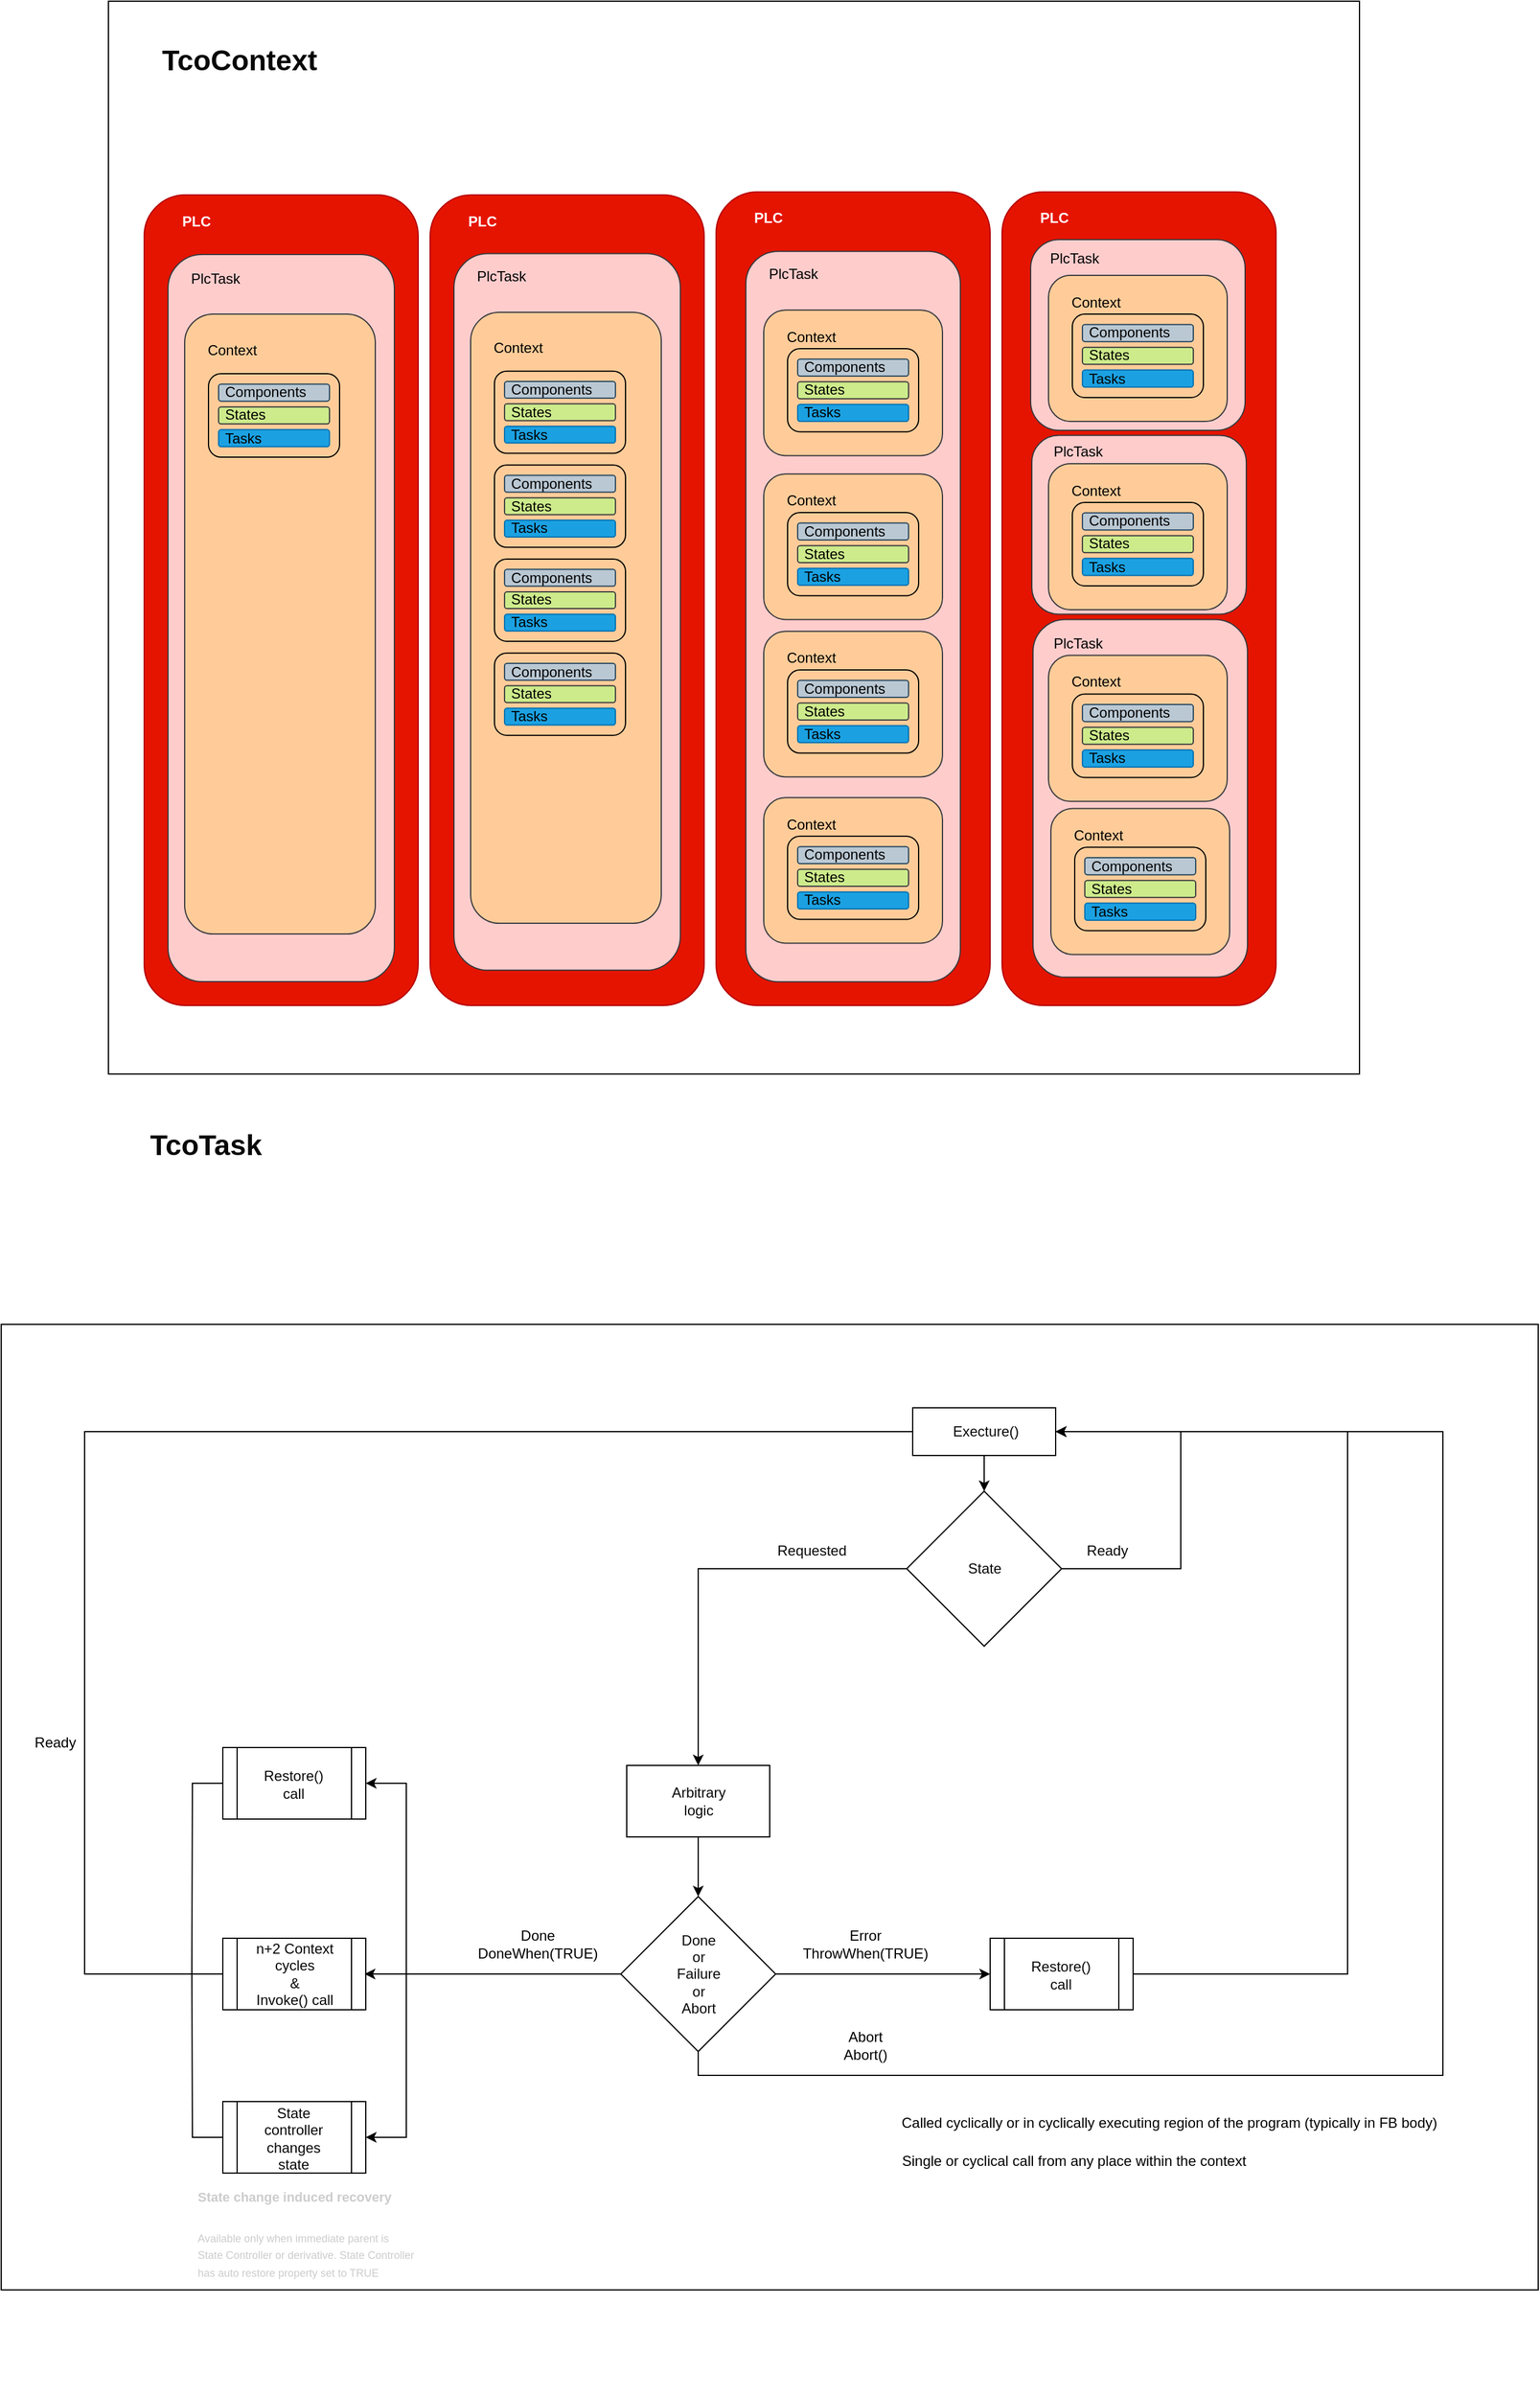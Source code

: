 <mxfile version="14.6.1" type="device"><diagram id="On3FJbs7Vk8zu93cGDRu" name="Page-1"><mxGraphModel dx="2946" dy="2650" grid="1" gridSize="10" guides="1" tooltips="1" connect="1" arrows="1" fold="1" page="1" pageScale="1" pageWidth="850" pageHeight="1100" math="0" shadow="0"><root><mxCell id="0"/><mxCell id="1" parent="0"/><mxCell id="mFK5kAWG5zFWj2BnV8L0-249" value="" style="rounded=0;whiteSpace=wrap;html=1;fontColor=#FFFFFF;fillColor=#FFFFFF;" vertex="1" parent="1"><mxGeometry x="50" y="1030" width="1290" height="810" as="geometry"/></mxCell><mxCell id="mFK5kAWG5zFWj2BnV8L0-245" style="edgeStyle=orthogonalEdgeStyle;rounded=0;orthogonalLoop=1;jettySize=auto;html=1;fontColor=#FFFFFF;endArrow=none;endFill=0;entryX=0;entryY=0.5;entryDx=0;entryDy=0;" edge="1" parent="1" source="mFK5kAWG5zFWj2BnV8L0-229" target="mFK5kAWG5zFWj2BnV8L0-168"><mxGeometry relative="1" as="geometry"><mxPoint x="790" y="1110" as="targetPoint"/><Array as="points"><mxPoint x="120" y="1575"/><mxPoint x="120" y="1120"/></Array></mxGeometry></mxCell><mxCell id="mFK5kAWG5zFWj2BnV8L0-229" value="" style="shape=process;whiteSpace=wrap;html=1;backgroundOutline=1;fontColor=#FFFFFF;fillColor=none;" vertex="1" parent="1"><mxGeometry x="236" y="1545" width="120" height="60" as="geometry"/></mxCell><mxCell id="mFK5kAWG5zFWj2BnV8L0-247" style="edgeStyle=orthogonalEdgeStyle;rounded=0;orthogonalLoop=1;jettySize=auto;html=1;fontColor=#FFFFFF;endArrow=none;endFill=0;" edge="1" parent="1" source="mFK5kAWG5zFWj2BnV8L0-228"><mxGeometry relative="1" as="geometry"><mxPoint x="210" y="1570" as="targetPoint"/></mxGeometry></mxCell><mxCell id="mFK5kAWG5zFWj2BnV8L0-228" value="" style="shape=process;whiteSpace=wrap;html=1;backgroundOutline=1;fontColor=#FFFFFF;fillColor=none;" vertex="1" parent="1"><mxGeometry x="236" y="1385" width="120" height="60" as="geometry"/></mxCell><mxCell id="mFK5kAWG5zFWj2BnV8L0-168" value="" style="rounded=0;whiteSpace=wrap;html=1;fontColor=#FFFFFF;fillColor=none;" vertex="1" parent="1"><mxGeometry x="815" y="1100" width="120" height="40" as="geometry"/></mxCell><mxCell id="mFK5kAWG5zFWj2BnV8L0-161" value="" style="rounded=0;whiteSpace=wrap;html=1;fontColor=#FFFFFF;fillColor=none;" vertex="1" parent="1"><mxGeometry x="140" y="-80" width="1050" height="900" as="geometry"/></mxCell><mxCell id="mFK5kAWG5zFWj2BnV8L0-2" value="" style="group" vertex="1" connectable="0" parent="1"><mxGeometry x="890" y="80" width="230" height="682.5" as="geometry"/></mxCell><mxCell id="D8ks2Ty2xCwn7g3cd-Uq-300" value="" style="rounded=1;whiteSpace=wrap;html=1;fillColor=#e51400;strokeColor=#B20000;fontColor=#ffffff;glass=0;shadow=0;sketch=0;" parent="mFK5kAWG5zFWj2BnV8L0-2" vertex="1"><mxGeometry width="230" height="682.5" as="geometry"/></mxCell><mxCell id="D8ks2Ty2xCwn7g3cd-Uq-302" value="PLC" style="text;html=1;align=center;verticalAlign=middle;whiteSpace=wrap;rounded=0;fontStyle=1;fontColor=#FFFFFF;" parent="mFK5kAWG5zFWj2BnV8L0-2" vertex="1"><mxGeometry x="24" y="12.454" width="40" height="19.927" as="geometry"/></mxCell><mxCell id="D8ks2Ty2xCwn7g3cd-Uq-236" value="" style="rounded=1;whiteSpace=wrap;html=1;fillColor=#ffcccc;strokeColor=#36393d;" parent="1" vertex="1"><mxGeometry x="914" y="120" width="180" height="160" as="geometry"/></mxCell><mxCell id="D8ks2Ty2xCwn7g3cd-Uq-199" value="" style="group" parent="1" vertex="1" connectable="0"><mxGeometry x="929" y="150" width="150" height="122.5" as="geometry"/></mxCell><mxCell id="D8ks2Ty2xCwn7g3cd-Uq-135" value="" style="rounded=1;whiteSpace=wrap;html=1;fillColor=#ffcc99;strokeColor=#36393d;" parent="D8ks2Ty2xCwn7g3cd-Uq-199" vertex="1"><mxGeometry width="150" height="122.5" as="geometry"/></mxCell><mxCell id="D8ks2Ty2xCwn7g3cd-Uq-136" value="Context" style="text;html=1;strokeColor=none;fillColor=none;align=center;verticalAlign=middle;whiteSpace=wrap;rounded=0;" parent="D8ks2Ty2xCwn7g3cd-Uq-199" vertex="1"><mxGeometry x="20" y="12.5" width="40" height="20" as="geometry"/></mxCell><mxCell id="D8ks2Ty2xCwn7g3cd-Uq-165" value="" style="group" parent="D8ks2Ty2xCwn7g3cd-Uq-199" vertex="1" connectable="0"><mxGeometry x="20" y="32.5" width="110" height="70" as="geometry"/></mxCell><mxCell id="D8ks2Ty2xCwn7g3cd-Uq-166" value="" style="group" parent="D8ks2Ty2xCwn7g3cd-Uq-165" vertex="1" connectable="0"><mxGeometry x="8.462" y="8.75" width="93.077" height="52.5" as="geometry"/></mxCell><mxCell id="D8ks2Ty2xCwn7g3cd-Uq-167" value="" style="rounded=1;whiteSpace=wrap;html=1;fillColor=#bac8d3;strokeColor=#23445d;" parent="D8ks2Ty2xCwn7g3cd-Uq-166" vertex="1"><mxGeometry width="93.077" height="14.318" as="geometry"/></mxCell><mxCell id="D8ks2Ty2xCwn7g3cd-Uq-168" value="" style="rounded=1;whiteSpace=wrap;html=1;fillColor=#cdeb8b;strokeColor=#36393d;" parent="D8ks2Ty2xCwn7g3cd-Uq-166" vertex="1"><mxGeometry y="19.091" width="93.077" height="14.318" as="geometry"/></mxCell><mxCell id="D8ks2Ty2xCwn7g3cd-Uq-169" value="States" style="text;html=1;strokeColor=none;fillColor=none;align=left;verticalAlign=middle;whiteSpace=wrap;rounded=0;" parent="D8ks2Ty2xCwn7g3cd-Uq-166" vertex="1"><mxGeometry x="3.723" y="21.477" width="14.892" height="9.545" as="geometry"/></mxCell><mxCell id="D8ks2Ty2xCwn7g3cd-Uq-170" value="" style="rounded=1;whiteSpace=wrap;html=1;fillColor=#1ba1e2;strokeColor=#006EAF;fontColor=#ffffff;" parent="D8ks2Ty2xCwn7g3cd-Uq-166" vertex="1"><mxGeometry y="38.182" width="93.077" height="14.318" as="geometry"/></mxCell><mxCell id="D8ks2Ty2xCwn7g3cd-Uq-171" value="Tasks" style="text;html=1;strokeColor=none;fillColor=none;align=left;verticalAlign=middle;whiteSpace=wrap;rounded=0;" parent="D8ks2Ty2xCwn7g3cd-Uq-166" vertex="1"><mxGeometry x="3.723" y="40.568" width="14.892" height="9.545" as="geometry"/></mxCell><mxCell id="D8ks2Ty2xCwn7g3cd-Uq-172" value="Components" style="text;html=1;strokeColor=none;fillColor=none;align=left;verticalAlign=middle;whiteSpace=wrap;rounded=0;" parent="D8ks2Ty2xCwn7g3cd-Uq-166" vertex="1"><mxGeometry x="3.723" y="2.386" width="33.508" height="9.545" as="geometry"/></mxCell><mxCell id="D8ks2Ty2xCwn7g3cd-Uq-173" value="" style="rounded=1;whiteSpace=wrap;html=1;fillColor=none;" parent="D8ks2Ty2xCwn7g3cd-Uq-165" vertex="1"><mxGeometry width="110" height="70" as="geometry"/></mxCell><mxCell id="D8ks2Ty2xCwn7g3cd-Uq-249" value="PlcTask" style="text;html=1;align=center;verticalAlign=middle;whiteSpace=wrap;rounded=0;" parent="1" vertex="1"><mxGeometry x="931" y="125.5" width="40" height="20" as="geometry"/></mxCell><mxCell id="D8ks2Ty2xCwn7g3cd-Uq-250" value="" style="rounded=1;whiteSpace=wrap;html=1;fillColor=#ffcccc;strokeColor=#36393d;" parent="1" vertex="1"><mxGeometry x="915" y="284.25" width="180" height="150" as="geometry"/></mxCell><mxCell id="D8ks2Ty2xCwn7g3cd-Uq-251" value="" style="group" parent="1" vertex="1" connectable="0"><mxGeometry x="929" y="308" width="150" height="122.5" as="geometry"/></mxCell><mxCell id="D8ks2Ty2xCwn7g3cd-Uq-252" value="" style="rounded=1;whiteSpace=wrap;html=1;fillColor=#ffcc99;strokeColor=#36393d;" parent="D8ks2Ty2xCwn7g3cd-Uq-251" vertex="1"><mxGeometry width="150" height="122.5" as="geometry"/></mxCell><mxCell id="D8ks2Ty2xCwn7g3cd-Uq-253" value="Context" style="text;html=1;strokeColor=none;fillColor=none;align=center;verticalAlign=middle;whiteSpace=wrap;rounded=0;" parent="D8ks2Ty2xCwn7g3cd-Uq-251" vertex="1"><mxGeometry x="20" y="12.5" width="40" height="20" as="geometry"/></mxCell><mxCell id="D8ks2Ty2xCwn7g3cd-Uq-254" value="" style="group" parent="D8ks2Ty2xCwn7g3cd-Uq-251" vertex="1" connectable="0"><mxGeometry x="20" y="32.5" width="110" height="70" as="geometry"/></mxCell><mxCell id="D8ks2Ty2xCwn7g3cd-Uq-255" value="" style="group" parent="D8ks2Ty2xCwn7g3cd-Uq-254" vertex="1" connectable="0"><mxGeometry x="8.462" y="8.75" width="93.077" height="52.5" as="geometry"/></mxCell><mxCell id="D8ks2Ty2xCwn7g3cd-Uq-256" value="" style="rounded=1;whiteSpace=wrap;html=1;fillColor=#bac8d3;strokeColor=#23445d;" parent="D8ks2Ty2xCwn7g3cd-Uq-255" vertex="1"><mxGeometry width="93.077" height="14.318" as="geometry"/></mxCell><mxCell id="D8ks2Ty2xCwn7g3cd-Uq-257" value="" style="rounded=1;whiteSpace=wrap;html=1;fillColor=#cdeb8b;strokeColor=#36393d;" parent="D8ks2Ty2xCwn7g3cd-Uq-255" vertex="1"><mxGeometry y="19.091" width="93.077" height="14.318" as="geometry"/></mxCell><mxCell id="D8ks2Ty2xCwn7g3cd-Uq-258" value="States" style="text;html=1;strokeColor=none;fillColor=none;align=left;verticalAlign=middle;whiteSpace=wrap;rounded=0;" parent="D8ks2Ty2xCwn7g3cd-Uq-255" vertex="1"><mxGeometry x="3.723" y="21.477" width="14.892" height="9.545" as="geometry"/></mxCell><mxCell id="D8ks2Ty2xCwn7g3cd-Uq-259" value="" style="rounded=1;whiteSpace=wrap;html=1;fillColor=#1ba1e2;strokeColor=#006EAF;fontColor=#ffffff;" parent="D8ks2Ty2xCwn7g3cd-Uq-255" vertex="1"><mxGeometry y="38.182" width="93.077" height="14.318" as="geometry"/></mxCell><mxCell id="D8ks2Ty2xCwn7g3cd-Uq-260" value="Tasks" style="text;html=1;strokeColor=none;fillColor=none;align=left;verticalAlign=middle;whiteSpace=wrap;rounded=0;" parent="D8ks2Ty2xCwn7g3cd-Uq-255" vertex="1"><mxGeometry x="3.723" y="40.568" width="14.892" height="9.545" as="geometry"/></mxCell><mxCell id="D8ks2Ty2xCwn7g3cd-Uq-261" value="Components" style="text;html=1;strokeColor=none;fillColor=none;align=left;verticalAlign=middle;whiteSpace=wrap;rounded=0;" parent="D8ks2Ty2xCwn7g3cd-Uq-255" vertex="1"><mxGeometry x="3.723" y="2.386" width="33.508" height="9.545" as="geometry"/></mxCell><mxCell id="D8ks2Ty2xCwn7g3cd-Uq-262" value="" style="rounded=1;whiteSpace=wrap;html=1;fillColor=none;" parent="D8ks2Ty2xCwn7g3cd-Uq-254" vertex="1"><mxGeometry width="110" height="70" as="geometry"/></mxCell><mxCell id="D8ks2Ty2xCwn7g3cd-Uq-263" value="PlcTask" style="text;html=1;align=center;verticalAlign=middle;whiteSpace=wrap;rounded=0;" parent="1" vertex="1"><mxGeometry x="934" y="288" width="40" height="20" as="geometry"/></mxCell><mxCell id="D8ks2Ty2xCwn7g3cd-Uq-264" value="" style="rounded=1;whiteSpace=wrap;html=1;fillColor=#ffcccc;strokeColor=#36393d;" parent="1" vertex="1"><mxGeometry x="916" y="438.75" width="180" height="300" as="geometry"/></mxCell><mxCell id="D8ks2Ty2xCwn7g3cd-Uq-265" value="" style="group" parent="1" vertex="1" connectable="0"><mxGeometry x="929" y="468.75" width="150" height="122.5" as="geometry"/></mxCell><mxCell id="D8ks2Ty2xCwn7g3cd-Uq-266" value="" style="rounded=1;whiteSpace=wrap;html=1;fillColor=#ffcc99;strokeColor=#36393d;" parent="D8ks2Ty2xCwn7g3cd-Uq-265" vertex="1"><mxGeometry width="150" height="122.5" as="geometry"/></mxCell><mxCell id="D8ks2Ty2xCwn7g3cd-Uq-267" value="Context" style="text;html=1;strokeColor=none;fillColor=none;align=center;verticalAlign=middle;whiteSpace=wrap;rounded=0;" parent="D8ks2Ty2xCwn7g3cd-Uq-265" vertex="1"><mxGeometry x="20" y="12.5" width="40" height="20" as="geometry"/></mxCell><mxCell id="D8ks2Ty2xCwn7g3cd-Uq-268" value="" style="group" parent="D8ks2Ty2xCwn7g3cd-Uq-265" vertex="1" connectable="0"><mxGeometry x="20" y="32.5" width="110" height="70" as="geometry"/></mxCell><mxCell id="D8ks2Ty2xCwn7g3cd-Uq-269" value="" style="group" parent="D8ks2Ty2xCwn7g3cd-Uq-268" vertex="1" connectable="0"><mxGeometry x="8.462" y="8.75" width="93.077" height="52.5" as="geometry"/></mxCell><mxCell id="D8ks2Ty2xCwn7g3cd-Uq-270" value="" style="rounded=1;whiteSpace=wrap;html=1;fillColor=#bac8d3;strokeColor=#23445d;" parent="D8ks2Ty2xCwn7g3cd-Uq-269" vertex="1"><mxGeometry width="93.077" height="14.318" as="geometry"/></mxCell><mxCell id="D8ks2Ty2xCwn7g3cd-Uq-271" value="" style="rounded=1;whiteSpace=wrap;html=1;fillColor=#cdeb8b;strokeColor=#36393d;" parent="D8ks2Ty2xCwn7g3cd-Uq-269" vertex="1"><mxGeometry y="19.091" width="93.077" height="14.318" as="geometry"/></mxCell><mxCell id="D8ks2Ty2xCwn7g3cd-Uq-272" value="States" style="text;html=1;strokeColor=none;fillColor=none;align=left;verticalAlign=middle;whiteSpace=wrap;rounded=0;" parent="D8ks2Ty2xCwn7g3cd-Uq-269" vertex="1"><mxGeometry x="3.723" y="21.477" width="14.892" height="9.545" as="geometry"/></mxCell><mxCell id="D8ks2Ty2xCwn7g3cd-Uq-273" value="" style="rounded=1;whiteSpace=wrap;html=1;fillColor=#1ba1e2;strokeColor=#006EAF;fontColor=#ffffff;" parent="D8ks2Ty2xCwn7g3cd-Uq-269" vertex="1"><mxGeometry y="38.182" width="93.077" height="14.318" as="geometry"/></mxCell><mxCell id="D8ks2Ty2xCwn7g3cd-Uq-274" value="Tasks" style="text;html=1;strokeColor=none;fillColor=none;align=left;verticalAlign=middle;whiteSpace=wrap;rounded=0;" parent="D8ks2Ty2xCwn7g3cd-Uq-269" vertex="1"><mxGeometry x="3.723" y="40.568" width="14.892" height="9.545" as="geometry"/></mxCell><mxCell id="D8ks2Ty2xCwn7g3cd-Uq-275" value="Components" style="text;html=1;strokeColor=none;fillColor=none;align=left;verticalAlign=middle;whiteSpace=wrap;rounded=0;" parent="D8ks2Ty2xCwn7g3cd-Uq-269" vertex="1"><mxGeometry x="3.723" y="2.386" width="33.508" height="9.545" as="geometry"/></mxCell><mxCell id="D8ks2Ty2xCwn7g3cd-Uq-276" value="" style="rounded=1;whiteSpace=wrap;html=1;fillColor=none;" parent="D8ks2Ty2xCwn7g3cd-Uq-268" vertex="1"><mxGeometry width="110" height="70" as="geometry"/></mxCell><mxCell id="D8ks2Ty2xCwn7g3cd-Uq-277" value="PlcTask" style="text;html=1;align=center;verticalAlign=middle;whiteSpace=wrap;rounded=0;" parent="1" vertex="1"><mxGeometry x="934" y="448.75" width="40" height="20" as="geometry"/></mxCell><mxCell id="D8ks2Ty2xCwn7g3cd-Uq-278" value="" style="group" parent="1" vertex="1" connectable="0"><mxGeometry x="931" y="597.25" width="150" height="122.5" as="geometry"/></mxCell><mxCell id="D8ks2Ty2xCwn7g3cd-Uq-279" value="" style="rounded=1;whiteSpace=wrap;html=1;fillColor=#ffcc99;strokeColor=#36393d;" parent="D8ks2Ty2xCwn7g3cd-Uq-278" vertex="1"><mxGeometry width="150" height="122.5" as="geometry"/></mxCell><mxCell id="D8ks2Ty2xCwn7g3cd-Uq-280" value="Context" style="text;html=1;strokeColor=none;fillColor=none;align=center;verticalAlign=middle;whiteSpace=wrap;rounded=0;" parent="D8ks2Ty2xCwn7g3cd-Uq-278" vertex="1"><mxGeometry x="20" y="12.5" width="40" height="20" as="geometry"/></mxCell><mxCell id="D8ks2Ty2xCwn7g3cd-Uq-281" value="" style="group" parent="D8ks2Ty2xCwn7g3cd-Uq-278" vertex="1" connectable="0"><mxGeometry x="20" y="32.5" width="110" height="70" as="geometry"/></mxCell><mxCell id="D8ks2Ty2xCwn7g3cd-Uq-282" value="" style="group" parent="D8ks2Ty2xCwn7g3cd-Uq-281" vertex="1" connectable="0"><mxGeometry x="8.462" y="8.75" width="93.077" height="52.5" as="geometry"/></mxCell><mxCell id="D8ks2Ty2xCwn7g3cd-Uq-283" value="" style="rounded=1;whiteSpace=wrap;html=1;fillColor=#bac8d3;strokeColor=#23445d;" parent="D8ks2Ty2xCwn7g3cd-Uq-282" vertex="1"><mxGeometry width="93.077" height="14.318" as="geometry"/></mxCell><mxCell id="D8ks2Ty2xCwn7g3cd-Uq-284" value="" style="rounded=1;whiteSpace=wrap;html=1;fillColor=#cdeb8b;strokeColor=#36393d;" parent="D8ks2Ty2xCwn7g3cd-Uq-282" vertex="1"><mxGeometry y="19.091" width="93.077" height="14.318" as="geometry"/></mxCell><mxCell id="D8ks2Ty2xCwn7g3cd-Uq-285" value="States" style="text;html=1;strokeColor=none;fillColor=none;align=left;verticalAlign=middle;whiteSpace=wrap;rounded=0;" parent="D8ks2Ty2xCwn7g3cd-Uq-282" vertex="1"><mxGeometry x="3.723" y="21.477" width="14.892" height="9.545" as="geometry"/></mxCell><mxCell id="D8ks2Ty2xCwn7g3cd-Uq-286" value="" style="rounded=1;whiteSpace=wrap;html=1;fillColor=#1ba1e2;strokeColor=#006EAF;fontColor=#ffffff;" parent="D8ks2Ty2xCwn7g3cd-Uq-282" vertex="1"><mxGeometry y="38.182" width="93.077" height="14.318" as="geometry"/></mxCell><mxCell id="D8ks2Ty2xCwn7g3cd-Uq-287" value="Tasks" style="text;html=1;strokeColor=none;fillColor=none;align=left;verticalAlign=middle;whiteSpace=wrap;rounded=0;" parent="D8ks2Ty2xCwn7g3cd-Uq-282" vertex="1"><mxGeometry x="3.723" y="40.568" width="14.892" height="9.545" as="geometry"/></mxCell><mxCell id="D8ks2Ty2xCwn7g3cd-Uq-288" value="Components" style="text;html=1;strokeColor=none;fillColor=none;align=left;verticalAlign=middle;whiteSpace=wrap;rounded=0;" parent="D8ks2Ty2xCwn7g3cd-Uq-282" vertex="1"><mxGeometry x="3.723" y="2.386" width="33.508" height="9.545" as="geometry"/></mxCell><mxCell id="D8ks2Ty2xCwn7g3cd-Uq-289" value="" style="rounded=1;whiteSpace=wrap;html=1;fillColor=none;" parent="D8ks2Ty2xCwn7g3cd-Uq-281" vertex="1"><mxGeometry width="110" height="70" as="geometry"/></mxCell><mxCell id="mFK5kAWG5zFWj2BnV8L0-4" value="" style="group" vertex="1" connectable="0" parent="1"><mxGeometry x="650" y="80" width="230" height="682.5" as="geometry"/></mxCell><mxCell id="mFK5kAWG5zFWj2BnV8L0-5" value="" style="rounded=1;whiteSpace=wrap;html=1;fillColor=#e51400;strokeColor=#B20000;fontColor=#ffffff;glass=0;shadow=0;sketch=0;" vertex="1" parent="mFK5kAWG5zFWj2BnV8L0-4"><mxGeometry width="230" height="682.5" as="geometry"/></mxCell><mxCell id="mFK5kAWG5zFWj2BnV8L0-6" value="PLC" style="text;html=1;align=center;verticalAlign=middle;whiteSpace=wrap;rounded=0;fontStyle=1;fontColor=#FFFFFF;" vertex="1" parent="mFK5kAWG5zFWj2BnV8L0-4"><mxGeometry x="24" y="12.454" width="40" height="19.927" as="geometry"/></mxCell><mxCell id="D8ks2Ty2xCwn7g3cd-Uq-134" value="" style="rounded=1;whiteSpace=wrap;html=1;fillColor=#ffcccc;strokeColor=#36393d;" parent="mFK5kAWG5zFWj2BnV8L0-4" vertex="1"><mxGeometry x="25" y="49.818" width="180" height="612.755" as="geometry"/></mxCell><mxCell id="D8ks2Ty2xCwn7g3cd-Uq-137" value="PlcTask" style="text;html=1;align=center;verticalAlign=middle;whiteSpace=wrap;rounded=0;" parent="mFK5kAWG5zFWj2BnV8L0-4" vertex="1"><mxGeometry x="45" y="59.283" width="40" height="19.927" as="geometry"/></mxCell><mxCell id="D8ks2Ty2xCwn7g3cd-Uq-200" value="" style="group" parent="mFK5kAWG5zFWj2BnV8L0-4" vertex="1" connectable="0"><mxGeometry x="40" y="236.633" width="150" height="122.053" as="geometry"/></mxCell><mxCell id="D8ks2Ty2xCwn7g3cd-Uq-201" value="" style="rounded=1;whiteSpace=wrap;html=1;fillColor=#ffcc99;strokeColor=#36393d;" parent="D8ks2Ty2xCwn7g3cd-Uq-200" vertex="1"><mxGeometry width="150" height="122.053" as="geometry"/></mxCell><mxCell id="D8ks2Ty2xCwn7g3cd-Uq-202" value="Context" style="text;html=1;strokeColor=none;fillColor=none;align=center;verticalAlign=middle;whiteSpace=wrap;rounded=0;" parent="D8ks2Ty2xCwn7g3cd-Uq-200" vertex="1"><mxGeometry x="20" y="12.454" width="40" height="19.927" as="geometry"/></mxCell><mxCell id="D8ks2Ty2xCwn7g3cd-Uq-203" value="" style="group" parent="D8ks2Ty2xCwn7g3cd-Uq-200" vertex="1" connectable="0"><mxGeometry x="20" y="32.381" width="110" height="69.745" as="geometry"/></mxCell><mxCell id="D8ks2Ty2xCwn7g3cd-Uq-204" value="" style="group" parent="D8ks2Ty2xCwn7g3cd-Uq-203" vertex="1" connectable="0"><mxGeometry x="8.462" y="8.718" width="93.077" height="52.308" as="geometry"/></mxCell><mxCell id="D8ks2Ty2xCwn7g3cd-Uq-205" value="" style="rounded=1;whiteSpace=wrap;html=1;fillColor=#bac8d3;strokeColor=#23445d;" parent="D8ks2Ty2xCwn7g3cd-Uq-204" vertex="1"><mxGeometry width="93.077" height="14.266" as="geometry"/></mxCell><mxCell id="D8ks2Ty2xCwn7g3cd-Uq-206" value="" style="rounded=1;whiteSpace=wrap;html=1;fillColor=#cdeb8b;strokeColor=#36393d;" parent="D8ks2Ty2xCwn7g3cd-Uq-204" vertex="1"><mxGeometry y="19.021" width="93.077" height="14.266" as="geometry"/></mxCell><mxCell id="D8ks2Ty2xCwn7g3cd-Uq-207" value="States" style="text;html=1;strokeColor=none;fillColor=none;align=left;verticalAlign=middle;whiteSpace=wrap;rounded=0;" parent="D8ks2Ty2xCwn7g3cd-Uq-204" vertex="1"><mxGeometry x="3.723" y="21.399" width="14.892" height="9.511" as="geometry"/></mxCell><mxCell id="D8ks2Ty2xCwn7g3cd-Uq-208" value="" style="rounded=1;whiteSpace=wrap;html=1;fillColor=#1ba1e2;strokeColor=#006EAF;fontColor=#ffffff;" parent="D8ks2Ty2xCwn7g3cd-Uq-204" vertex="1"><mxGeometry y="38.042" width="93.077" height="14.266" as="geometry"/></mxCell><mxCell id="D8ks2Ty2xCwn7g3cd-Uq-209" value="Tasks" style="text;html=1;strokeColor=none;fillColor=none;align=left;verticalAlign=middle;whiteSpace=wrap;rounded=0;" parent="D8ks2Ty2xCwn7g3cd-Uq-204" vertex="1"><mxGeometry x="3.723" y="40.42" width="14.892" height="9.511" as="geometry"/></mxCell><mxCell id="D8ks2Ty2xCwn7g3cd-Uq-210" value="Components" style="text;html=1;strokeColor=none;fillColor=none;align=left;verticalAlign=middle;whiteSpace=wrap;rounded=0;" parent="D8ks2Ty2xCwn7g3cd-Uq-204" vertex="1"><mxGeometry x="3.723" y="2.378" width="33.508" height="9.511" as="geometry"/></mxCell><mxCell id="D8ks2Ty2xCwn7g3cd-Uq-211" value="" style="rounded=1;whiteSpace=wrap;html=1;fillColor=none;" parent="D8ks2Ty2xCwn7g3cd-Uq-203" vertex="1"><mxGeometry width="110" height="69.745" as="geometry"/></mxCell><mxCell id="D8ks2Ty2xCwn7g3cd-Uq-212" value="" style="group" parent="mFK5kAWG5zFWj2BnV8L0-4" vertex="1" connectable="0"><mxGeometry x="40" y="368.65" width="150" height="122.053" as="geometry"/></mxCell><mxCell id="D8ks2Ty2xCwn7g3cd-Uq-213" value="" style="rounded=1;whiteSpace=wrap;html=1;fillColor=#ffcc99;strokeColor=#36393d;" parent="D8ks2Ty2xCwn7g3cd-Uq-212" vertex="1"><mxGeometry width="150" height="122.053" as="geometry"/></mxCell><mxCell id="D8ks2Ty2xCwn7g3cd-Uq-214" value="Context" style="text;html=1;strokeColor=none;fillColor=none;align=center;verticalAlign=middle;whiteSpace=wrap;rounded=0;" parent="D8ks2Ty2xCwn7g3cd-Uq-212" vertex="1"><mxGeometry x="20" y="12.454" width="40" height="19.927" as="geometry"/></mxCell><mxCell id="D8ks2Ty2xCwn7g3cd-Uq-215" value="" style="group" parent="D8ks2Ty2xCwn7g3cd-Uq-212" vertex="1" connectable="0"><mxGeometry x="20" y="32.381" width="110" height="69.745" as="geometry"/></mxCell><mxCell id="D8ks2Ty2xCwn7g3cd-Uq-216" value="" style="group" parent="D8ks2Ty2xCwn7g3cd-Uq-215" vertex="1" connectable="0"><mxGeometry x="8.462" y="8.718" width="93.077" height="52.308" as="geometry"/></mxCell><mxCell id="D8ks2Ty2xCwn7g3cd-Uq-217" value="" style="rounded=1;whiteSpace=wrap;html=1;fillColor=#bac8d3;strokeColor=#23445d;" parent="D8ks2Ty2xCwn7g3cd-Uq-216" vertex="1"><mxGeometry width="93.077" height="14.266" as="geometry"/></mxCell><mxCell id="D8ks2Ty2xCwn7g3cd-Uq-218" value="" style="rounded=1;whiteSpace=wrap;html=1;fillColor=#cdeb8b;strokeColor=#36393d;" parent="D8ks2Ty2xCwn7g3cd-Uq-216" vertex="1"><mxGeometry y="19.021" width="93.077" height="14.266" as="geometry"/></mxCell><mxCell id="D8ks2Ty2xCwn7g3cd-Uq-219" value="States" style="text;html=1;strokeColor=none;fillColor=none;align=left;verticalAlign=middle;whiteSpace=wrap;rounded=0;" parent="D8ks2Ty2xCwn7g3cd-Uq-216" vertex="1"><mxGeometry x="3.723" y="21.399" width="14.892" height="9.511" as="geometry"/></mxCell><mxCell id="D8ks2Ty2xCwn7g3cd-Uq-220" value="" style="rounded=1;whiteSpace=wrap;html=1;fillColor=#1ba1e2;strokeColor=#006EAF;fontColor=#ffffff;" parent="D8ks2Ty2xCwn7g3cd-Uq-216" vertex="1"><mxGeometry y="38.042" width="93.077" height="14.266" as="geometry"/></mxCell><mxCell id="D8ks2Ty2xCwn7g3cd-Uq-221" value="Tasks" style="text;html=1;strokeColor=none;fillColor=none;align=left;verticalAlign=middle;whiteSpace=wrap;rounded=0;" parent="D8ks2Ty2xCwn7g3cd-Uq-216" vertex="1"><mxGeometry x="3.723" y="40.42" width="14.892" height="9.511" as="geometry"/></mxCell><mxCell id="D8ks2Ty2xCwn7g3cd-Uq-222" value="Components" style="text;html=1;strokeColor=none;fillColor=none;align=left;verticalAlign=middle;whiteSpace=wrap;rounded=0;" parent="D8ks2Ty2xCwn7g3cd-Uq-216" vertex="1"><mxGeometry x="3.723" y="2.378" width="33.508" height="9.511" as="geometry"/></mxCell><mxCell id="D8ks2Ty2xCwn7g3cd-Uq-223" value="" style="rounded=1;whiteSpace=wrap;html=1;fillColor=none;" parent="D8ks2Ty2xCwn7g3cd-Uq-215" vertex="1"><mxGeometry width="110" height="69.745" as="geometry"/></mxCell><mxCell id="D8ks2Ty2xCwn7g3cd-Uq-237" value="" style="group" parent="mFK5kAWG5zFWj2BnV8L0-4" vertex="1" connectable="0"><mxGeometry x="40" y="99.137" width="150" height="122.053" as="geometry"/></mxCell><mxCell id="D8ks2Ty2xCwn7g3cd-Uq-238" value="" style="rounded=1;whiteSpace=wrap;html=1;fillColor=#ffcc99;strokeColor=#36393d;" parent="D8ks2Ty2xCwn7g3cd-Uq-237" vertex="1"><mxGeometry width="150" height="122.053" as="geometry"/></mxCell><mxCell id="D8ks2Ty2xCwn7g3cd-Uq-239" value="Context" style="text;html=1;strokeColor=none;fillColor=none;align=center;verticalAlign=middle;whiteSpace=wrap;rounded=0;" parent="D8ks2Ty2xCwn7g3cd-Uq-237" vertex="1"><mxGeometry x="20" y="12.454" width="40" height="19.927" as="geometry"/></mxCell><mxCell id="D8ks2Ty2xCwn7g3cd-Uq-240" value="" style="group" parent="D8ks2Ty2xCwn7g3cd-Uq-237" vertex="1" connectable="0"><mxGeometry x="20" y="32.381" width="110" height="69.745" as="geometry"/></mxCell><mxCell id="D8ks2Ty2xCwn7g3cd-Uq-241" value="" style="group" parent="D8ks2Ty2xCwn7g3cd-Uq-240" vertex="1" connectable="0"><mxGeometry x="8.462" y="8.718" width="93.077" height="52.308" as="geometry"/></mxCell><mxCell id="D8ks2Ty2xCwn7g3cd-Uq-242" value="" style="rounded=1;whiteSpace=wrap;html=1;fillColor=#bac8d3;strokeColor=#23445d;" parent="D8ks2Ty2xCwn7g3cd-Uq-241" vertex="1"><mxGeometry width="93.077" height="14.266" as="geometry"/></mxCell><mxCell id="D8ks2Ty2xCwn7g3cd-Uq-243" value="" style="rounded=1;whiteSpace=wrap;html=1;fillColor=#cdeb8b;strokeColor=#36393d;" parent="D8ks2Ty2xCwn7g3cd-Uq-241" vertex="1"><mxGeometry y="19.021" width="93.077" height="14.266" as="geometry"/></mxCell><mxCell id="D8ks2Ty2xCwn7g3cd-Uq-244" value="States" style="text;html=1;strokeColor=none;fillColor=none;align=left;verticalAlign=middle;whiteSpace=wrap;rounded=0;" parent="D8ks2Ty2xCwn7g3cd-Uq-241" vertex="1"><mxGeometry x="3.723" y="21.399" width="14.892" height="9.511" as="geometry"/></mxCell><mxCell id="D8ks2Ty2xCwn7g3cd-Uq-245" value="" style="rounded=1;whiteSpace=wrap;html=1;fillColor=#1ba1e2;strokeColor=#006EAF;fontColor=#ffffff;" parent="D8ks2Ty2xCwn7g3cd-Uq-241" vertex="1"><mxGeometry y="38.042" width="93.077" height="14.266" as="geometry"/></mxCell><mxCell id="D8ks2Ty2xCwn7g3cd-Uq-246" value="Tasks" style="text;html=1;strokeColor=none;fillColor=none;align=left;verticalAlign=middle;whiteSpace=wrap;rounded=0;" parent="D8ks2Ty2xCwn7g3cd-Uq-241" vertex="1"><mxGeometry x="3.723" y="40.42" width="14.892" height="9.511" as="geometry"/></mxCell><mxCell id="D8ks2Ty2xCwn7g3cd-Uq-247" value="Components" style="text;html=1;strokeColor=none;fillColor=none;align=left;verticalAlign=middle;whiteSpace=wrap;rounded=0;" parent="D8ks2Ty2xCwn7g3cd-Uq-241" vertex="1"><mxGeometry x="3.723" y="2.378" width="33.508" height="9.511" as="geometry"/></mxCell><mxCell id="D8ks2Ty2xCwn7g3cd-Uq-248" value="" style="rounded=1;whiteSpace=wrap;html=1;fillColor=none;" parent="D8ks2Ty2xCwn7g3cd-Uq-240" vertex="1"><mxGeometry width="110" height="69.745" as="geometry"/></mxCell><mxCell id="D8ks2Ty2xCwn7g3cd-Uq-224" value="" style="group" parent="mFK5kAWG5zFWj2BnV8L0-4" vertex="1" connectable="0"><mxGeometry x="40" y="508.139" width="150" height="122.053" as="geometry"/></mxCell><mxCell id="D8ks2Ty2xCwn7g3cd-Uq-225" value="" style="rounded=1;whiteSpace=wrap;html=1;fillColor=#ffcc99;strokeColor=#36393d;" parent="D8ks2Ty2xCwn7g3cd-Uq-224" vertex="1"><mxGeometry width="150" height="122.053" as="geometry"/></mxCell><mxCell id="D8ks2Ty2xCwn7g3cd-Uq-226" value="Context" style="text;html=1;strokeColor=none;fillColor=none;align=center;verticalAlign=middle;whiteSpace=wrap;rounded=0;" parent="D8ks2Ty2xCwn7g3cd-Uq-224" vertex="1"><mxGeometry x="20" y="12.454" width="40" height="19.927" as="geometry"/></mxCell><mxCell id="D8ks2Ty2xCwn7g3cd-Uq-227" value="" style="group" parent="D8ks2Ty2xCwn7g3cd-Uq-224" vertex="1" connectable="0"><mxGeometry x="20" y="32.381" width="110" height="69.745" as="geometry"/></mxCell><mxCell id="D8ks2Ty2xCwn7g3cd-Uq-228" value="" style="group" parent="D8ks2Ty2xCwn7g3cd-Uq-227" vertex="1" connectable="0"><mxGeometry x="8.462" y="8.718" width="93.077" height="52.308" as="geometry"/></mxCell><mxCell id="D8ks2Ty2xCwn7g3cd-Uq-229" value="" style="rounded=1;whiteSpace=wrap;html=1;fillColor=#bac8d3;strokeColor=#23445d;" parent="D8ks2Ty2xCwn7g3cd-Uq-228" vertex="1"><mxGeometry width="93.077" height="14.266" as="geometry"/></mxCell><mxCell id="D8ks2Ty2xCwn7g3cd-Uq-230" value="" style="rounded=1;whiteSpace=wrap;html=1;fillColor=#cdeb8b;strokeColor=#36393d;" parent="D8ks2Ty2xCwn7g3cd-Uq-228" vertex="1"><mxGeometry y="19.021" width="93.077" height="14.266" as="geometry"/></mxCell><mxCell id="D8ks2Ty2xCwn7g3cd-Uq-231" value="States" style="text;html=1;strokeColor=none;fillColor=none;align=left;verticalAlign=middle;whiteSpace=wrap;rounded=0;" parent="D8ks2Ty2xCwn7g3cd-Uq-228" vertex="1"><mxGeometry x="3.723" y="21.399" width="14.892" height="9.511" as="geometry"/></mxCell><mxCell id="D8ks2Ty2xCwn7g3cd-Uq-232" value="" style="rounded=1;whiteSpace=wrap;html=1;fillColor=#1ba1e2;strokeColor=#006EAF;fontColor=#ffffff;" parent="D8ks2Ty2xCwn7g3cd-Uq-228" vertex="1"><mxGeometry y="38.042" width="93.077" height="14.266" as="geometry"/></mxCell><mxCell id="D8ks2Ty2xCwn7g3cd-Uq-233" value="Tasks" style="text;html=1;strokeColor=none;fillColor=none;align=left;verticalAlign=middle;whiteSpace=wrap;rounded=0;" parent="D8ks2Ty2xCwn7g3cd-Uq-228" vertex="1"><mxGeometry x="3.723" y="40.42" width="14.892" height="9.511" as="geometry"/></mxCell><mxCell id="D8ks2Ty2xCwn7g3cd-Uq-234" value="Components" style="text;html=1;strokeColor=none;fillColor=none;align=left;verticalAlign=middle;whiteSpace=wrap;rounded=0;" parent="D8ks2Ty2xCwn7g3cd-Uq-228" vertex="1"><mxGeometry x="3.723" y="2.378" width="33.508" height="9.511" as="geometry"/></mxCell><mxCell id="D8ks2Ty2xCwn7g3cd-Uq-235" value="" style="rounded=1;whiteSpace=wrap;html=1;fillColor=none;" parent="D8ks2Ty2xCwn7g3cd-Uq-227" vertex="1"><mxGeometry width="110" height="69.745" as="geometry"/></mxCell><mxCell id="mFK5kAWG5zFWj2BnV8L0-113" value="" style="group" vertex="1" connectable="0" parent="1"><mxGeometry x="410" y="82.5" width="230" height="680" as="geometry"/></mxCell><mxCell id="mFK5kAWG5zFWj2BnV8L0-114" value="" style="rounded=1;whiteSpace=wrap;html=1;fillColor=#e51400;strokeColor=#B20000;fontColor=#ffffff;glass=0;shadow=0;sketch=0;" vertex="1" parent="mFK5kAWG5zFWj2BnV8L0-113"><mxGeometry width="230" height="680" as="geometry"/></mxCell><mxCell id="mFK5kAWG5zFWj2BnV8L0-115" value="PLC" style="text;html=1;align=center;verticalAlign=middle;whiteSpace=wrap;rounded=0;fontStyle=1;fontColor=#FFFFFF;" vertex="1" parent="mFK5kAWG5zFWj2BnV8L0-113"><mxGeometry x="24" y="12.319" width="40" height="19.71" as="geometry"/></mxCell><mxCell id="D8ks2Ty2xCwn7g3cd-Uq-4" value="" style="rounded=1;whiteSpace=wrap;html=1;fillColor=#ffcccc;strokeColor=#36393d;" parent="mFK5kAWG5zFWj2BnV8L0-113" vertex="1"><mxGeometry x="20" y="49.275" width="190" height="601.159" as="geometry"/></mxCell><mxCell id="D8ks2Ty2xCwn7g3cd-Uq-2" value="" style="rounded=1;whiteSpace=wrap;html=1;fillColor=#ffcc99;strokeColor=#36393d;" parent="mFK5kAWG5zFWj2BnV8L0-113" vertex="1"><mxGeometry x="34" y="98.551" width="160" height="512.464" as="geometry"/></mxCell><mxCell id="D8ks2Ty2xCwn7g3cd-Uq-3" value="Context" style="text;html=1;strokeColor=none;fillColor=none;align=center;verticalAlign=middle;whiteSpace=wrap;rounded=0;" parent="mFK5kAWG5zFWj2BnV8L0-113" vertex="1"><mxGeometry x="54" y="118.261" width="40" height="19.71" as="geometry"/></mxCell><mxCell id="D8ks2Ty2xCwn7g3cd-Uq-5" value="PlcTask" style="text;html=1;align=center;verticalAlign=middle;whiteSpace=wrap;rounded=0;" parent="mFK5kAWG5zFWj2BnV8L0-113" vertex="1"><mxGeometry x="40" y="59.13" width="40" height="19.71" as="geometry"/></mxCell><mxCell id="D8ks2Ty2xCwn7g3cd-Uq-106" value="" style="group" parent="mFK5kAWG5zFWj2BnV8L0-113" vertex="1" connectable="0"><mxGeometry x="54" y="147.826" width="110" height="68.986" as="geometry"/></mxCell><mxCell id="D8ks2Ty2xCwn7g3cd-Uq-21" value="" style="group" parent="D8ks2Ty2xCwn7g3cd-Uq-106" vertex="1" connectable="0"><mxGeometry x="8.462" y="8.623" width="93.077" height="51.739" as="geometry"/></mxCell><mxCell id="D8ks2Ty2xCwn7g3cd-Uq-6" value="" style="rounded=1;whiteSpace=wrap;html=1;fillColor=#bac8d3;strokeColor=#23445d;" parent="D8ks2Ty2xCwn7g3cd-Uq-21" vertex="1"><mxGeometry width="93.077" height="14.111" as="geometry"/></mxCell><mxCell id="D8ks2Ty2xCwn7g3cd-Uq-8" value="" style="rounded=1;whiteSpace=wrap;html=1;fillColor=#cdeb8b;strokeColor=#36393d;" parent="D8ks2Ty2xCwn7g3cd-Uq-21" vertex="1"><mxGeometry y="18.814" width="93.077" height="14.111" as="geometry"/></mxCell><mxCell id="D8ks2Ty2xCwn7g3cd-Uq-9" value="States" style="text;html=1;strokeColor=none;fillColor=none;align=left;verticalAlign=middle;whiteSpace=wrap;rounded=0;" parent="D8ks2Ty2xCwn7g3cd-Uq-21" vertex="1"><mxGeometry x="3.723" y="21.166" width="14.892" height="9.407" as="geometry"/></mxCell><mxCell id="D8ks2Ty2xCwn7g3cd-Uq-10" value="" style="rounded=1;whiteSpace=wrap;html=1;fillColor=#1ba1e2;strokeColor=#006EAF;fontColor=#ffffff;" parent="D8ks2Ty2xCwn7g3cd-Uq-21" vertex="1"><mxGeometry y="37.628" width="93.077" height="14.111" as="geometry"/></mxCell><mxCell id="D8ks2Ty2xCwn7g3cd-Uq-11" value="Tasks" style="text;html=1;strokeColor=none;fillColor=none;align=left;verticalAlign=middle;whiteSpace=wrap;rounded=0;" parent="D8ks2Ty2xCwn7g3cd-Uq-21" vertex="1"><mxGeometry x="3.723" y="39.98" width="14.892" height="9.407" as="geometry"/></mxCell><mxCell id="D8ks2Ty2xCwn7g3cd-Uq-20" value="Components" style="text;html=1;strokeColor=none;fillColor=none;align=left;verticalAlign=middle;whiteSpace=wrap;rounded=0;" parent="D8ks2Ty2xCwn7g3cd-Uq-21" vertex="1"><mxGeometry x="3.723" y="2.352" width="33.508" height="9.407" as="geometry"/></mxCell><mxCell id="D8ks2Ty2xCwn7g3cd-Uq-23" value="" style="rounded=1;whiteSpace=wrap;html=1;fillColor=none;" parent="D8ks2Ty2xCwn7g3cd-Uq-106" vertex="1"><mxGeometry width="110" height="68.986" as="geometry"/></mxCell><mxCell id="D8ks2Ty2xCwn7g3cd-Uq-107" value="" style="group" parent="mFK5kAWG5zFWj2BnV8L0-113" vertex="1" connectable="0"><mxGeometry x="54" y="226.667" width="110" height="68.986" as="geometry"/></mxCell><mxCell id="D8ks2Ty2xCwn7g3cd-Uq-108" value="" style="group" parent="D8ks2Ty2xCwn7g3cd-Uq-107" vertex="1" connectable="0"><mxGeometry x="8.462" y="8.623" width="93.077" height="51.739" as="geometry"/></mxCell><mxCell id="D8ks2Ty2xCwn7g3cd-Uq-109" value="" style="rounded=1;whiteSpace=wrap;html=1;fillColor=#bac8d3;strokeColor=#23445d;" parent="D8ks2Ty2xCwn7g3cd-Uq-108" vertex="1"><mxGeometry width="93.077" height="14.111" as="geometry"/></mxCell><mxCell id="D8ks2Ty2xCwn7g3cd-Uq-110" value="" style="rounded=1;whiteSpace=wrap;html=1;fillColor=#cdeb8b;strokeColor=#36393d;" parent="D8ks2Ty2xCwn7g3cd-Uq-108" vertex="1"><mxGeometry y="18.814" width="93.077" height="14.111" as="geometry"/></mxCell><mxCell id="D8ks2Ty2xCwn7g3cd-Uq-111" value="States" style="text;html=1;strokeColor=none;fillColor=none;align=left;verticalAlign=middle;whiteSpace=wrap;rounded=0;" parent="D8ks2Ty2xCwn7g3cd-Uq-108" vertex="1"><mxGeometry x="3.723" y="21.166" width="14.892" height="9.407" as="geometry"/></mxCell><mxCell id="D8ks2Ty2xCwn7g3cd-Uq-112" value="" style="rounded=1;whiteSpace=wrap;html=1;fillColor=#1ba1e2;strokeColor=#006EAF;fontColor=#ffffff;" parent="D8ks2Ty2xCwn7g3cd-Uq-108" vertex="1"><mxGeometry y="37.628" width="93.077" height="14.111" as="geometry"/></mxCell><mxCell id="D8ks2Ty2xCwn7g3cd-Uq-113" value="Tasks" style="text;html=1;strokeColor=none;fillColor=none;align=left;verticalAlign=middle;whiteSpace=wrap;rounded=0;" parent="D8ks2Ty2xCwn7g3cd-Uq-108" vertex="1"><mxGeometry x="3.723" y="39.98" width="14.892" height="9.407" as="geometry"/></mxCell><mxCell id="D8ks2Ty2xCwn7g3cd-Uq-114" value="Components" style="text;html=1;strokeColor=none;fillColor=none;align=left;verticalAlign=middle;whiteSpace=wrap;rounded=0;" parent="D8ks2Ty2xCwn7g3cd-Uq-108" vertex="1"><mxGeometry x="3.723" y="2.352" width="33.508" height="9.407" as="geometry"/></mxCell><mxCell id="D8ks2Ty2xCwn7g3cd-Uq-115" value="" style="rounded=1;whiteSpace=wrap;html=1;fillColor=none;" parent="D8ks2Ty2xCwn7g3cd-Uq-107" vertex="1"><mxGeometry width="110" height="68.986" as="geometry"/></mxCell><mxCell id="D8ks2Ty2xCwn7g3cd-Uq-116" value="" style="group" parent="mFK5kAWG5zFWj2BnV8L0-113" vertex="1" connectable="0"><mxGeometry x="54" y="305.507" width="110" height="68.986" as="geometry"/></mxCell><mxCell id="D8ks2Ty2xCwn7g3cd-Uq-117" value="" style="group" parent="D8ks2Ty2xCwn7g3cd-Uq-116" vertex="1" connectable="0"><mxGeometry x="8.462" y="8.623" width="93.077" height="51.739" as="geometry"/></mxCell><mxCell id="D8ks2Ty2xCwn7g3cd-Uq-118" value="" style="rounded=1;whiteSpace=wrap;html=1;fillColor=#bac8d3;strokeColor=#23445d;" parent="D8ks2Ty2xCwn7g3cd-Uq-117" vertex="1"><mxGeometry width="93.077" height="14.111" as="geometry"/></mxCell><mxCell id="D8ks2Ty2xCwn7g3cd-Uq-119" value="" style="rounded=1;whiteSpace=wrap;html=1;fillColor=#cdeb8b;strokeColor=#36393d;" parent="D8ks2Ty2xCwn7g3cd-Uq-117" vertex="1"><mxGeometry y="18.814" width="93.077" height="14.111" as="geometry"/></mxCell><mxCell id="D8ks2Ty2xCwn7g3cd-Uq-120" value="States" style="text;html=1;strokeColor=none;fillColor=none;align=left;verticalAlign=middle;whiteSpace=wrap;rounded=0;" parent="D8ks2Ty2xCwn7g3cd-Uq-117" vertex="1"><mxGeometry x="3.723" y="21.166" width="14.892" height="9.407" as="geometry"/></mxCell><mxCell id="D8ks2Ty2xCwn7g3cd-Uq-121" value="" style="rounded=1;whiteSpace=wrap;html=1;fillColor=#1ba1e2;strokeColor=#006EAF;fontColor=#ffffff;" parent="D8ks2Ty2xCwn7g3cd-Uq-117" vertex="1"><mxGeometry y="37.628" width="93.077" height="14.111" as="geometry"/></mxCell><mxCell id="D8ks2Ty2xCwn7g3cd-Uq-122" value="Tasks" style="text;html=1;strokeColor=none;fillColor=none;align=left;verticalAlign=middle;whiteSpace=wrap;rounded=0;" parent="D8ks2Ty2xCwn7g3cd-Uq-117" vertex="1"><mxGeometry x="3.723" y="39.98" width="14.892" height="9.407" as="geometry"/></mxCell><mxCell id="D8ks2Ty2xCwn7g3cd-Uq-123" value="Components" style="text;html=1;strokeColor=none;fillColor=none;align=left;verticalAlign=middle;whiteSpace=wrap;rounded=0;" parent="D8ks2Ty2xCwn7g3cd-Uq-117" vertex="1"><mxGeometry x="3.723" y="2.352" width="33.508" height="9.407" as="geometry"/></mxCell><mxCell id="D8ks2Ty2xCwn7g3cd-Uq-124" value="" style="rounded=1;whiteSpace=wrap;html=1;fillColor=none;" parent="D8ks2Ty2xCwn7g3cd-Uq-116" vertex="1"><mxGeometry width="110" height="68.986" as="geometry"/></mxCell><mxCell id="D8ks2Ty2xCwn7g3cd-Uq-125" value="" style="group" parent="mFK5kAWG5zFWj2BnV8L0-113" vertex="1" connectable="0"><mxGeometry x="54" y="384.348" width="110" height="68.986" as="geometry"/></mxCell><mxCell id="D8ks2Ty2xCwn7g3cd-Uq-126" value="" style="group" parent="D8ks2Ty2xCwn7g3cd-Uq-125" vertex="1" connectable="0"><mxGeometry x="8.462" y="8.623" width="93.077" height="51.739" as="geometry"/></mxCell><mxCell id="D8ks2Ty2xCwn7g3cd-Uq-127" value="" style="rounded=1;whiteSpace=wrap;html=1;fillColor=#bac8d3;strokeColor=#23445d;" parent="D8ks2Ty2xCwn7g3cd-Uq-126" vertex="1"><mxGeometry width="93.077" height="14.111" as="geometry"/></mxCell><mxCell id="D8ks2Ty2xCwn7g3cd-Uq-128" value="" style="rounded=1;whiteSpace=wrap;html=1;fillColor=#cdeb8b;strokeColor=#36393d;" parent="D8ks2Ty2xCwn7g3cd-Uq-126" vertex="1"><mxGeometry y="18.814" width="93.077" height="14.111" as="geometry"/></mxCell><mxCell id="D8ks2Ty2xCwn7g3cd-Uq-129" value="States" style="text;html=1;strokeColor=none;fillColor=none;align=left;verticalAlign=middle;whiteSpace=wrap;rounded=0;" parent="D8ks2Ty2xCwn7g3cd-Uq-126" vertex="1"><mxGeometry x="3.723" y="21.166" width="14.892" height="9.407" as="geometry"/></mxCell><mxCell id="D8ks2Ty2xCwn7g3cd-Uq-130" value="" style="rounded=1;whiteSpace=wrap;html=1;fillColor=#1ba1e2;strokeColor=#006EAF;fontColor=#ffffff;" parent="D8ks2Ty2xCwn7g3cd-Uq-126" vertex="1"><mxGeometry y="37.628" width="93.077" height="14.111" as="geometry"/></mxCell><mxCell id="D8ks2Ty2xCwn7g3cd-Uq-131" value="Tasks" style="text;html=1;strokeColor=none;fillColor=none;align=left;verticalAlign=middle;whiteSpace=wrap;rounded=0;" parent="D8ks2Ty2xCwn7g3cd-Uq-126" vertex="1"><mxGeometry x="3.723" y="39.98" width="14.892" height="9.407" as="geometry"/></mxCell><mxCell id="D8ks2Ty2xCwn7g3cd-Uq-132" value="Components" style="text;html=1;strokeColor=none;fillColor=none;align=left;verticalAlign=middle;whiteSpace=wrap;rounded=0;" parent="D8ks2Ty2xCwn7g3cd-Uq-126" vertex="1"><mxGeometry x="3.723" y="2.352" width="33.508" height="9.407" as="geometry"/></mxCell><mxCell id="D8ks2Ty2xCwn7g3cd-Uq-133" value="" style="rounded=1;whiteSpace=wrap;html=1;fillColor=none;" parent="D8ks2Ty2xCwn7g3cd-Uq-125" vertex="1"><mxGeometry width="110" height="68.986" as="geometry"/></mxCell><mxCell id="mFK5kAWG5zFWj2BnV8L0-116" value="" style="group" vertex="1" connectable="0" parent="1"><mxGeometry x="170" y="82.5" width="230" height="685" as="geometry"/></mxCell><mxCell id="mFK5kAWG5zFWj2BnV8L0-117" value="" style="rounded=1;whiteSpace=wrap;html=1;fillColor=#e51400;strokeColor=#B20000;fontColor=#ffffff;glass=0;shadow=0;sketch=0;" vertex="1" parent="mFK5kAWG5zFWj2BnV8L0-116"><mxGeometry width="230" height="680" as="geometry"/></mxCell><mxCell id="mFK5kAWG5zFWj2BnV8L0-118" value="PLC" style="text;html=1;align=center;verticalAlign=middle;whiteSpace=wrap;rounded=0;fontStyle=1;fontColor=#FFFFFF;" vertex="1" parent="mFK5kAWG5zFWj2BnV8L0-116"><mxGeometry x="24" y="12.5" width="40" height="20" as="geometry"/></mxCell><mxCell id="mFK5kAWG5zFWj2BnV8L0-119" value="" style="rounded=1;whiteSpace=wrap;html=1;fillColor=#ffcccc;strokeColor=#36393d;" vertex="1" parent="mFK5kAWG5zFWj2BnV8L0-116"><mxGeometry x="20" y="50" width="190" height="610" as="geometry"/></mxCell><mxCell id="mFK5kAWG5zFWj2BnV8L0-120" value="" style="rounded=1;whiteSpace=wrap;html=1;fillColor=#ffcc99;strokeColor=#36393d;" vertex="1" parent="mFK5kAWG5zFWj2BnV8L0-116"><mxGeometry x="34" y="100" width="160" height="520" as="geometry"/></mxCell><mxCell id="mFK5kAWG5zFWj2BnV8L0-121" value="Context" style="text;html=1;strokeColor=none;fillColor=none;align=center;verticalAlign=middle;whiteSpace=wrap;rounded=0;" vertex="1" parent="mFK5kAWG5zFWj2BnV8L0-116"><mxGeometry x="54" y="120" width="40" height="20" as="geometry"/></mxCell><mxCell id="mFK5kAWG5zFWj2BnV8L0-122" value="PlcTask" style="text;html=1;align=center;verticalAlign=middle;whiteSpace=wrap;rounded=0;" vertex="1" parent="mFK5kAWG5zFWj2BnV8L0-116"><mxGeometry x="40" y="60" width="40" height="20" as="geometry"/></mxCell><mxCell id="mFK5kAWG5zFWj2BnV8L0-123" value="" style="group" vertex="1" connectable="0" parent="mFK5kAWG5zFWj2BnV8L0-116"><mxGeometry x="54" y="150" width="110" height="70" as="geometry"/></mxCell><mxCell id="mFK5kAWG5zFWj2BnV8L0-124" value="" style="group" vertex="1" connectable="0" parent="mFK5kAWG5zFWj2BnV8L0-123"><mxGeometry x="8.462" y="8.75" width="93.077" height="52.5" as="geometry"/></mxCell><mxCell id="mFK5kAWG5zFWj2BnV8L0-125" value="" style="rounded=1;whiteSpace=wrap;html=1;fillColor=#bac8d3;strokeColor=#23445d;" vertex="1" parent="mFK5kAWG5zFWj2BnV8L0-124"><mxGeometry width="93.077" height="14.318" as="geometry"/></mxCell><mxCell id="mFK5kAWG5zFWj2BnV8L0-126" value="" style="rounded=1;whiteSpace=wrap;html=1;fillColor=#cdeb8b;strokeColor=#36393d;" vertex="1" parent="mFK5kAWG5zFWj2BnV8L0-124"><mxGeometry y="19.091" width="93.077" height="14.318" as="geometry"/></mxCell><mxCell id="mFK5kAWG5zFWj2BnV8L0-127" value="States" style="text;html=1;strokeColor=none;fillColor=none;align=left;verticalAlign=middle;whiteSpace=wrap;rounded=0;" vertex="1" parent="mFK5kAWG5zFWj2BnV8L0-124"><mxGeometry x="3.723" y="21.477" width="14.892" height="9.545" as="geometry"/></mxCell><mxCell id="mFK5kAWG5zFWj2BnV8L0-128" value="" style="rounded=1;whiteSpace=wrap;html=1;fillColor=#1ba1e2;strokeColor=#006EAF;fontColor=#ffffff;" vertex="1" parent="mFK5kAWG5zFWj2BnV8L0-124"><mxGeometry y="38.182" width="93.077" height="14.318" as="geometry"/></mxCell><mxCell id="mFK5kAWG5zFWj2BnV8L0-129" value="Tasks" style="text;html=1;strokeColor=none;fillColor=none;align=left;verticalAlign=middle;whiteSpace=wrap;rounded=0;" vertex="1" parent="mFK5kAWG5zFWj2BnV8L0-124"><mxGeometry x="3.723" y="40.568" width="14.892" height="9.545" as="geometry"/></mxCell><mxCell id="mFK5kAWG5zFWj2BnV8L0-130" value="Components" style="text;html=1;strokeColor=none;fillColor=none;align=left;verticalAlign=middle;whiteSpace=wrap;rounded=0;" vertex="1" parent="mFK5kAWG5zFWj2BnV8L0-124"><mxGeometry x="3.723" y="2.386" width="33.508" height="9.545" as="geometry"/></mxCell><mxCell id="mFK5kAWG5zFWj2BnV8L0-131" value="" style="rounded=1;whiteSpace=wrap;html=1;fillColor=none;" vertex="1" parent="mFK5kAWG5zFWj2BnV8L0-123"><mxGeometry width="110" height="70" as="geometry"/></mxCell><mxCell id="mFK5kAWG5zFWj2BnV8L0-160" value="&lt;h1&gt;&lt;font color=&quot;#080808&quot;&gt;TcoContext&lt;/font&gt;&lt;/h1&gt;&lt;p&gt;&lt;br&gt;&lt;/p&gt;" style="text;html=1;strokeColor=none;fillColor=none;spacing=5;spacingTop=-20;whiteSpace=wrap;overflow=hidden;rounded=0;fontColor=#FFFFFF;" vertex="1" parent="1"><mxGeometry x="180" y="-50" width="950" height="120" as="geometry"/></mxCell><mxCell id="mFK5kAWG5zFWj2BnV8L0-164" value="&lt;h1&gt;&lt;font color=&quot;#080808&quot;&gt;TcoTask&lt;/font&gt;&lt;/h1&gt;&lt;p&gt;&lt;br&gt;&lt;/p&gt;" style="text;html=1;strokeColor=none;fillColor=none;spacing=5;spacingTop=-20;whiteSpace=wrap;overflow=hidden;rounded=0;fontColor=#FFFFFF;" vertex="1" parent="1"><mxGeometry x="170" y="860" width="950" height="120" as="geometry"/></mxCell><mxCell id="mFK5kAWG5zFWj2BnV8L0-178" style="edgeStyle=orthogonalEdgeStyle;rounded=0;orthogonalLoop=1;jettySize=auto;html=1;fontColor=#FFFFFF;entryX=1;entryY=0.5;entryDx=0;entryDy=0;exitX=1;exitY=0.5;exitDx=0;exitDy=0;" edge="1" parent="1" source="mFK5kAWG5zFWj2BnV8L0-166" target="mFK5kAWG5zFWj2BnV8L0-168"><mxGeometry relative="1" as="geometry"><mxPoint x="1110" y="1400" as="targetPoint"/><Array as="points"><mxPoint x="1040" y="1235"/><mxPoint x="1040" y="1120"/></Array></mxGeometry></mxCell><mxCell id="mFK5kAWG5zFWj2BnV8L0-179" style="edgeStyle=orthogonalEdgeStyle;rounded=0;orthogonalLoop=1;jettySize=auto;html=1;fontColor=#FFFFFF;entryX=0.5;entryY=0;entryDx=0;entryDy=0;" edge="1" parent="1" source="mFK5kAWG5zFWj2BnV8L0-166" target="mFK5kAWG5zFWj2BnV8L0-182"><mxGeometry relative="1" as="geometry"><mxPoint x="640" y="1390" as="targetPoint"/></mxGeometry></mxCell><mxCell id="mFK5kAWG5zFWj2BnV8L0-166" value="" style="rhombus;whiteSpace=wrap;html=1;fontColor=#FFFFFF;fillColor=none;" vertex="1" parent="1"><mxGeometry x="810" y="1170" width="130" height="130" as="geometry"/></mxCell><mxCell id="mFK5kAWG5zFWj2BnV8L0-167" value="&lt;font color=&quot;#080808&quot;&gt;Execture()&lt;/font&gt;" style="text;html=1;strokeColor=none;align=center;verticalAlign=middle;whiteSpace=wrap;rounded=0;fontColor=#FFFFFF;" vertex="1" parent="1"><mxGeometry x="839" y="1110" width="75" height="20" as="geometry"/></mxCell><mxCell id="mFK5kAWG5zFWj2BnV8L0-169" style="edgeStyle=orthogonalEdgeStyle;rounded=0;orthogonalLoop=1;jettySize=auto;html=1;fontColor=#FFFFFF;" edge="1" parent="1" source="mFK5kAWG5zFWj2BnV8L0-168" target="mFK5kAWG5zFWj2BnV8L0-166"><mxGeometry relative="1" as="geometry"/></mxCell><mxCell id="mFK5kAWG5zFWj2BnV8L0-170" value="&lt;font color=&quot;#080808&quot;&gt;Ready&lt;/font&gt;" style="text;html=1;strokeColor=none;align=center;verticalAlign=middle;whiteSpace=wrap;rounded=0;fontColor=#FFFFFF;" vertex="1" parent="1"><mxGeometry x="941" y="1210" width="75" height="20" as="geometry"/></mxCell><mxCell id="mFK5kAWG5zFWj2BnV8L0-180" value="&lt;font color=&quot;#080808&quot;&gt;Requested&lt;/font&gt;" style="text;html=1;align=center;verticalAlign=middle;resizable=0;points=[];autosize=1;strokeColor=none;fontColor=#FFFFFF;" vertex="1" parent="1"><mxGeometry x="695" y="1210" width="70" height="20" as="geometry"/></mxCell><mxCell id="mFK5kAWG5zFWj2BnV8L0-181" value="&lt;font color=&quot;#080808&quot;&gt;State&lt;/font&gt;" style="text;html=1;align=center;verticalAlign=middle;resizable=0;points=[];autosize=1;strokeColor=none;fontColor=#FFFFFF;" vertex="1" parent="1"><mxGeometry x="855" y="1225" width="40" height="20" as="geometry"/></mxCell><mxCell id="mFK5kAWG5zFWj2BnV8L0-186" style="edgeStyle=orthogonalEdgeStyle;rounded=0;orthogonalLoop=1;jettySize=auto;html=1;exitX=0.5;exitY=1;exitDx=0;exitDy=0;fontColor=#FFFFFF;" edge="1" parent="1" source="mFK5kAWG5zFWj2BnV8L0-182" target="mFK5kAWG5zFWj2BnV8L0-185"><mxGeometry relative="1" as="geometry"/></mxCell><mxCell id="mFK5kAWG5zFWj2BnV8L0-182" value="" style="rounded=0;whiteSpace=wrap;html=1;fontColor=#FFFFFF;fillColor=none;" vertex="1" parent="1"><mxGeometry x="575" y="1400" width="120" height="60" as="geometry"/></mxCell><mxCell id="mFK5kAWG5zFWj2BnV8L0-184" value="&lt;font color=&quot;#080808&quot;&gt;Arbitrary logic&lt;/font&gt;" style="text;html=1;strokeColor=none;align=center;verticalAlign=middle;whiteSpace=wrap;rounded=0;fontColor=#FFFFFF;" vertex="1" parent="1"><mxGeometry x="597.5" y="1420" width="75" height="20" as="geometry"/></mxCell><mxCell id="mFK5kAWG5zFWj2BnV8L0-190" style="edgeStyle=orthogonalEdgeStyle;rounded=0;orthogonalLoop=1;jettySize=auto;html=1;fontColor=#FFFFFF;entryX=0;entryY=0.5;entryDx=0;entryDy=0;" edge="1" parent="1" source="mFK5kAWG5zFWj2BnV8L0-185" target="mFK5kAWG5zFWj2BnV8L0-233"><mxGeometry relative="1" as="geometry"><mxPoint x="870" y="1575" as="targetPoint"/></mxGeometry></mxCell><mxCell id="mFK5kAWG5zFWj2BnV8L0-194" style="edgeStyle=orthogonalEdgeStyle;rounded=0;orthogonalLoop=1;jettySize=auto;html=1;entryX=1;entryY=0.5;entryDx=0;entryDy=0;fontColor=#FFFFFF;" edge="1" parent="1" source="mFK5kAWG5zFWj2BnV8L0-185"><mxGeometry relative="1" as="geometry"><mxPoint x="355" y="1575" as="targetPoint"/></mxGeometry></mxCell><mxCell id="mFK5kAWG5zFWj2BnV8L0-196" style="edgeStyle=orthogonalEdgeStyle;rounded=0;orthogonalLoop=1;jettySize=auto;html=1;fontColor=#FFFFFF;entryX=1;entryY=0.5;entryDx=0;entryDy=0;" edge="1" parent="1" source="mFK5kAWG5zFWj2BnV8L0-185" target="mFK5kAWG5zFWj2BnV8L0-228"><mxGeometry relative="1" as="geometry"><mxPoint x="355" y="1415" as="targetPoint"/><Array as="points"><mxPoint x="390" y="1575"/><mxPoint x="390" y="1415"/></Array></mxGeometry></mxCell><mxCell id="mFK5kAWG5zFWj2BnV8L0-208" style="edgeStyle=orthogonalEdgeStyle;rounded=0;orthogonalLoop=1;jettySize=auto;html=1;exitX=0.5;exitY=1;exitDx=0;exitDy=0;fontColor=#FFFFFF;entryX=1;entryY=0.5;entryDx=0;entryDy=0;" edge="1" parent="1" source="mFK5kAWG5zFWj2BnV8L0-185" target="mFK5kAWG5zFWj2BnV8L0-168"><mxGeometry relative="1" as="geometry"><mxPoint x="940" y="1120" as="targetPoint"/><Array as="points"><mxPoint x="635" y="1660"/><mxPoint x="1260" y="1660"/><mxPoint x="1260" y="1120"/></Array></mxGeometry></mxCell><mxCell id="mFK5kAWG5zFWj2BnV8L0-239" style="edgeStyle=orthogonalEdgeStyle;rounded=0;orthogonalLoop=1;jettySize=auto;html=1;entryX=1;entryY=0.5;entryDx=0;entryDy=0;fontColor=#FFFFFF;endArrow=classic;endFill=1;" edge="1" parent="1" source="mFK5kAWG5zFWj2BnV8L0-185" target="mFK5kAWG5zFWj2BnV8L0-236"><mxGeometry relative="1" as="geometry"><Array as="points"><mxPoint x="390" y="1575"/><mxPoint x="390" y="1712"/></Array></mxGeometry></mxCell><mxCell id="mFK5kAWG5zFWj2BnV8L0-185" value="" style="rhombus;whiteSpace=wrap;html=1;fontColor=#FFFFFF;fillColor=none;" vertex="1" parent="1"><mxGeometry x="570" y="1510" width="130" height="130" as="geometry"/></mxCell><mxCell id="mFK5kAWG5zFWj2BnV8L0-187" value="&lt;font color=&quot;#080808&quot;&gt;Done&lt;br&gt;or&lt;br&gt;Failure&lt;br&gt;or&lt;br&gt;Abort&lt;br&gt;&lt;/font&gt;" style="text;html=1;strokeColor=none;align=center;verticalAlign=middle;whiteSpace=wrap;rounded=0;fontColor=#FFFFFF;" vertex="1" parent="1"><mxGeometry x="597.5" y="1550" width="75" height="50" as="geometry"/></mxCell><mxCell id="mFK5kAWG5zFWj2BnV8L0-189" value="&lt;font color=&quot;#000000&quot;&gt;Done&lt;br&gt;DoneWhen(TRUE)&lt;br&gt;&lt;/font&gt;" style="text;html=1;align=center;verticalAlign=middle;resizable=0;points=[];autosize=1;strokeColor=none;fontColor=#FFFFFF;" vertex="1" parent="1"><mxGeometry x="440" y="1535" width="120" height="30" as="geometry"/></mxCell><mxCell id="mFK5kAWG5zFWj2BnV8L0-193" value="&lt;font color=&quot;#080808&quot;&gt;n+2 Context cycles&lt;br&gt;&amp;amp;&lt;br&gt;Invoke() call&lt;br&gt;&lt;/font&gt;" style="text;html=1;strokeColor=none;align=center;verticalAlign=middle;whiteSpace=wrap;rounded=0;fontColor=#FFFFFF;" vertex="1" parent="1"><mxGeometry x="258.5" y="1550" width="75" height="50" as="geometry"/></mxCell><mxCell id="mFK5kAWG5zFWj2BnV8L0-197" value="&lt;font color=&quot;#080808&quot;&gt;Restore()&lt;br&gt;call&lt;br&gt;&lt;/font&gt;" style="text;html=1;strokeColor=none;align=center;verticalAlign=middle;whiteSpace=wrap;rounded=0;fontColor=#FFFFFF;" vertex="1" parent="1"><mxGeometry x="257.5" y="1391" width="75" height="50" as="geometry"/></mxCell><mxCell id="mFK5kAWG5zFWj2BnV8L0-207" style="edgeStyle=orthogonalEdgeStyle;rounded=0;orthogonalLoop=1;jettySize=auto;html=1;entryX=1;entryY=0.5;entryDx=0;entryDy=0;fontColor=#FFFFFF;" edge="1" parent="1" target="mFK5kAWG5zFWj2BnV8L0-168"><mxGeometry relative="1" as="geometry"><mxPoint x="1000" y="1575" as="sourcePoint"/><Array as="points"><mxPoint x="1180" y="1575"/><mxPoint x="1180" y="1120"/></Array></mxGeometry></mxCell><mxCell id="mFK5kAWG5zFWj2BnV8L0-210" value="" style="shape=image;html=1;verticalAlign=top;verticalLabelPosition=bottom;labelBackgroundColor=#ffffff;imageAspect=0;aspect=fixed;image=https://cdn4.iconfinder.com/data/icons/music-ui-solid-24px/24/repeat_replay_arrow_loop_cycle-2-128.png;fontColor=#FFFFFF;fillColor=none;" vertex="1" parent="1"><mxGeometry x="916" y="1110" width="15" height="15" as="geometry"/></mxCell><mxCell id="mFK5kAWG5zFWj2BnV8L0-211" value="" style="shape=image;html=1;verticalAlign=top;verticalLabelPosition=bottom;labelBackgroundColor=#ffffff;imageAspect=0;aspect=fixed;image=https://cdn4.iconfinder.com/data/icons/music-ui-solid-24px/24/repeat_replay_arrow_loop_cycle-2-128.png;fontColor=#FFFFFF;fillColor=none;" vertex="1" parent="1"><mxGeometry x="322.5" y="1688" width="15" height="15" as="geometry"/></mxCell><mxCell id="mFK5kAWG5zFWj2BnV8L0-212" value="" style="shape=image;html=1;verticalAlign=top;verticalLabelPosition=bottom;labelBackgroundColor=#ffffff;imageAspect=0;aspect=fixed;image=https://cdn4.iconfinder.com/data/icons/music-ui-solid-24px/24/repeat_replay_arrow_loop_cycle-2-128.png;fontColor=#FFFFFF;fillColor=none;" vertex="1" parent="1"><mxGeometry x="672.5" y="1422.5" width="15" height="15" as="geometry"/></mxCell><mxCell id="mFK5kAWG5zFWj2BnV8L0-217" value="" style="shape=image;html=1;verticalAlign=top;verticalLabelPosition=bottom;labelBackgroundColor=#ffffff;imageAspect=0;aspect=fixed;image=https://cdn0.iconfinder.com/data/icons/typicons-2/24/flash-128.png;fontColor=#FFFFFF;fillColor=none;" vertex="1" parent="1"><mxGeometry x="780" y="1722" width="20" height="20" as="geometry"/></mxCell><mxCell id="mFK5kAWG5zFWj2BnV8L0-218" value="&lt;font color=&quot;#000000&quot;&gt;Single or cyclical call from any place within the context&lt;/font&gt;" style="text;html=1;align=center;verticalAlign=middle;resizable=0;points=[];autosize=1;strokeColor=none;fontColor=#FFFFFF;" vertex="1" parent="1"><mxGeometry x="800" y="1722" width="300" height="20" as="geometry"/></mxCell><mxCell id="mFK5kAWG5zFWj2BnV8L0-220" value="" style="shape=image;html=1;verticalAlign=top;verticalLabelPosition=bottom;labelBackgroundColor=#ffffff;imageAspect=0;aspect=fixed;image=https://cdn0.iconfinder.com/data/icons/typicons-2/24/flash-128.png;fontColor=#FFFFFF;fillColor=none;" vertex="1" parent="1"><mxGeometry x="320" y="1402.5" width="20" height="20" as="geometry"/></mxCell><mxCell id="mFK5kAWG5zFWj2BnV8L0-213" value="" style="shape=image;html=1;verticalAlign=top;verticalLabelPosition=bottom;labelBackgroundColor=#ffffff;imageAspect=0;aspect=fixed;image=https://cdn4.iconfinder.com/data/icons/music-ui-solid-24px/24/repeat_replay_arrow_loop_cycle-2-128.png;fontColor=#FFFFFF;fillColor=none;" vertex="1" parent="1"><mxGeometry x="780" y="1695" width="15" height="15" as="geometry"/></mxCell><mxCell id="mFK5kAWG5zFWj2BnV8L0-214" value="&lt;font color=&quot;#000000&quot;&gt;Called cyclically or in cyclically executing region of the program (typically in FB body)&lt;/font&gt;" style="text;html=1;align=center;verticalAlign=middle;resizable=0;points=[];autosize=1;strokeColor=none;fontColor=#FFFFFF;" vertex="1" parent="1"><mxGeometry x="800.004" y="1690" width="460" height="20" as="geometry"/></mxCell><mxCell id="mFK5kAWG5zFWj2BnV8L0-222" value="" style="shape=image;html=1;verticalAlign=top;verticalLabelPosition=bottom;labelBackgroundColor=#ffffff;imageAspect=0;aspect=fixed;image=https://cdn4.iconfinder.com/data/icons/music-ui-solid-24px/24/repeat_replay_arrow_loop_cycle-2-128.png;fontColor=#FFFFFF;fillColor=none;" vertex="1" parent="1"><mxGeometry x="555" y="1550" width="15" height="15" as="geometry"/></mxCell><mxCell id="mFK5kAWG5zFWj2BnV8L0-223" value="&lt;font color=&quot;#000000&quot;&gt;Error&lt;br&gt;ThrowWhen(TRUE)&lt;br&gt;&lt;/font&gt;" style="text;html=1;align=center;verticalAlign=middle;resizable=0;points=[];autosize=1;strokeColor=none;fontColor=#FFFFFF;" vertex="1" parent="1"><mxGeometry x="715" y="1535" width="120" height="30" as="geometry"/></mxCell><mxCell id="mFK5kAWG5zFWj2BnV8L0-224" value="" style="shape=image;html=1;verticalAlign=top;verticalLabelPosition=bottom;labelBackgroundColor=#ffffff;imageAspect=0;aspect=fixed;image=https://cdn4.iconfinder.com/data/icons/music-ui-solid-24px/24/repeat_replay_arrow_loop_cycle-2-128.png;fontColor=#FFFFFF;fillColor=none;" vertex="1" parent="1"><mxGeometry x="835" y="1550" width="15" height="15" as="geometry"/></mxCell><mxCell id="mFK5kAWG5zFWj2BnV8L0-225" value="&lt;font color=&quot;#000000&quot;&gt;Abort&lt;br&gt;Abort()&lt;br&gt;&lt;/font&gt;" style="text;html=1;align=center;verticalAlign=middle;resizable=0;points=[];autosize=1;strokeColor=none;fontColor=#FFFFFF;" vertex="1" parent="1"><mxGeometry x="750" y="1620" width="50" height="30" as="geometry"/></mxCell><mxCell id="mFK5kAWG5zFWj2BnV8L0-226" value="" style="shape=image;html=1;verticalAlign=top;verticalLabelPosition=bottom;labelBackgroundColor=#ffffff;imageAspect=0;aspect=fixed;image=https://cdn0.iconfinder.com/data/icons/typicons-2/24/flash-128.png;fontColor=#FFFFFF;fillColor=none;" vertex="1" parent="1"><mxGeometry x="800" y="1625" width="20" height="20" as="geometry"/></mxCell><mxCell id="mFK5kAWG5zFWj2BnV8L0-231" value="" style="shape=image;html=1;verticalAlign=top;verticalLabelPosition=bottom;labelBackgroundColor=#ffffff;imageAspect=0;aspect=fixed;image=https://cdn0.iconfinder.com/data/icons/typicons-2/24/flash-128.png;fontColor=#FFFFFF;fillColor=none;" vertex="1" parent="1"><mxGeometry x="320" y="1562.5" width="20" height="20" as="geometry"/></mxCell><mxCell id="mFK5kAWG5zFWj2BnV8L0-232" value="&lt;font color=&quot;#000000&quot;&gt;Ready&lt;/font&gt;" style="text;html=1;align=center;verticalAlign=middle;resizable=0;points=[];autosize=1;strokeColor=none;fontColor=#FFFFFF;" vertex="1" parent="1"><mxGeometry x="70" y="1371" width="50" height="20" as="geometry"/></mxCell><mxCell id="mFK5kAWG5zFWj2BnV8L0-233" value="" style="shape=process;whiteSpace=wrap;html=1;backgroundOutline=1;fontColor=#FFFFFF;fillColor=none;" vertex="1" parent="1"><mxGeometry x="880" y="1545" width="120" height="60" as="geometry"/></mxCell><mxCell id="mFK5kAWG5zFWj2BnV8L0-234" value="&lt;font color=&quot;#080808&quot;&gt;Restore()&lt;br&gt;call&lt;br&gt;&lt;/font&gt;" style="text;html=1;strokeColor=none;align=center;verticalAlign=middle;whiteSpace=wrap;rounded=0;fontColor=#FFFFFF;" vertex="1" parent="1"><mxGeometry x="901.5" y="1551" width="75" height="50" as="geometry"/></mxCell><mxCell id="mFK5kAWG5zFWj2BnV8L0-235" value="" style="shape=image;html=1;verticalAlign=top;verticalLabelPosition=bottom;labelBackgroundColor=#ffffff;imageAspect=0;aspect=fixed;image=https://cdn0.iconfinder.com/data/icons/typicons-2/24/flash-128.png;fontColor=#FFFFFF;fillColor=none;" vertex="1" parent="1"><mxGeometry x="964" y="1562.5" width="20" height="20" as="geometry"/></mxCell><mxCell id="mFK5kAWG5zFWj2BnV8L0-246" style="edgeStyle=orthogonalEdgeStyle;rounded=0;orthogonalLoop=1;jettySize=auto;html=1;fontColor=#FFFFFF;endArrow=none;endFill=0;" edge="1" parent="1" source="mFK5kAWG5zFWj2BnV8L0-236"><mxGeometry relative="1" as="geometry"><mxPoint x="210" y="1570" as="targetPoint"/></mxGeometry></mxCell><mxCell id="mFK5kAWG5zFWj2BnV8L0-236" value="" style="shape=process;whiteSpace=wrap;html=1;backgroundOutline=1;fontColor=#FFFFFF;fillColor=none;" vertex="1" parent="1"><mxGeometry x="236" y="1682" width="120" height="60" as="geometry"/></mxCell><mxCell id="mFK5kAWG5zFWj2BnV8L0-237" value="&lt;font color=&quot;#080808&quot;&gt;State controller&lt;br&gt;changes state&lt;br&gt;&lt;/font&gt;" style="text;html=1;strokeColor=none;align=center;verticalAlign=middle;whiteSpace=wrap;rounded=0;fontColor=#FFFFFF;" vertex="1" parent="1"><mxGeometry x="257.5" y="1688" width="75" height="50" as="geometry"/></mxCell><mxCell id="mFK5kAWG5zFWj2BnV8L0-241" value="&lt;h1&gt;&lt;font color=&quot;#cccccc&quot; style=&quot;font-size: 11px&quot;&gt;State change induced recovery&lt;/font&gt;&lt;/h1&gt;&lt;p&gt;&lt;font color=&quot;#cccccc&quot; style=&quot;font-size: 9px&quot;&gt;Available only when immediate parent is State Controller or derivative. State Controller has auto restore property set to TRUE&lt;/font&gt;&lt;/p&gt;" style="text;html=1;strokeColor=none;fillColor=none;spacing=5;spacingTop=-20;whiteSpace=wrap;overflow=hidden;rounded=0;fontColor=#FFFFFF;" vertex="1" parent="1"><mxGeometry x="210" y="1738" width="190" height="190" as="geometry"/></mxCell><mxCell id="mFK5kAWG5zFWj2BnV8L0-248" value="" style="shape=image;html=1;verticalAlign=top;verticalLabelPosition=bottom;labelBackgroundColor=#ffffff;imageAspect=0;aspect=fixed;image=https://cdn0.iconfinder.com/data/icons/typicons-2/24/flash-128.png;fontColor=#FFFFFF;fillColor=none;" vertex="1" parent="1"><mxGeometry x="320" y="1710" width="20" height="20" as="geometry"/></mxCell></root></mxGraphModel></diagram></mxfile>